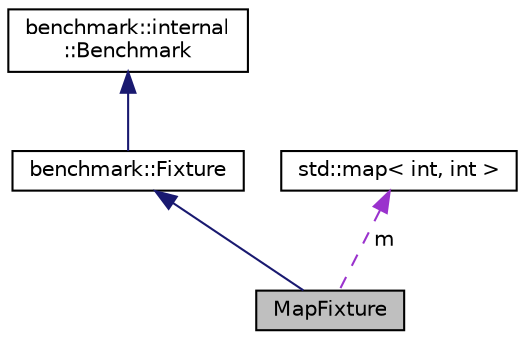 digraph "MapFixture"
{
  edge [fontname="Helvetica",fontsize="10",labelfontname="Helvetica",labelfontsize="10"];
  node [fontname="Helvetica",fontsize="10",shape=record];
  Node3 [label="MapFixture",height=0.2,width=0.4,color="black", fillcolor="grey75", style="filled", fontcolor="black"];
  Node4 -> Node3 [dir="back",color="midnightblue",fontsize="10",style="solid"];
  Node4 [label="benchmark::Fixture",height=0.2,width=0.4,color="black", fillcolor="white", style="filled",URL="$classbenchmark_1_1_fixture.html"];
  Node5 -> Node4 [dir="back",color="midnightblue",fontsize="10",style="solid"];
  Node5 [label="benchmark::internal\l::Benchmark",height=0.2,width=0.4,color="black", fillcolor="white", style="filled",URL="$classbenchmark_1_1internal_1_1_benchmark.html"];
  Node6 -> Node3 [dir="back",color="darkorchid3",fontsize="10",style="dashed",label=" m" ];
  Node6 [label="std::map\< int, int \>",height=0.2,width=0.4,color="black", fillcolor="white", style="filled",URL="$classstd_1_1map.html"];
}
